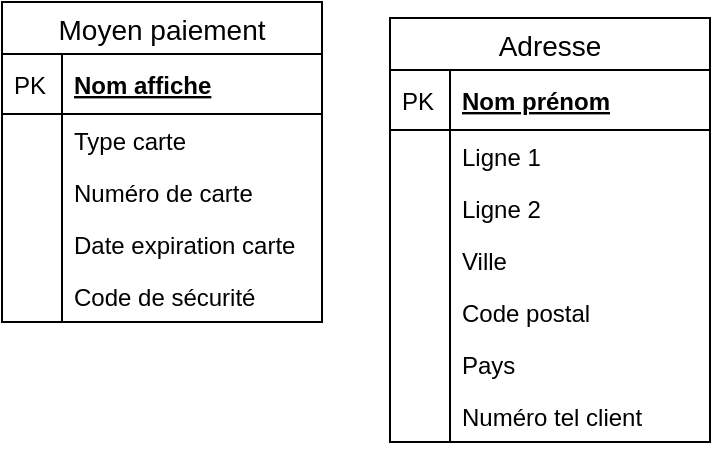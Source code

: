 <mxfile version="12.9.11" type="github">
  <diagram id="b4JocyOjUnilDcrLl7Rw" name="Page-1">
    <mxGraphModel dx="1520" dy="867" grid="1" gridSize="10" guides="1" tooltips="1" connect="1" arrows="1" fold="1" page="1" pageScale="1" pageWidth="827" pageHeight="1169" math="0" shadow="0">
      <root>
        <mxCell id="0" />
        <mxCell id="1" parent="0" />
        <mxCell id="BM6KCVaAMcdC4MpgqQDZ-1" value="Moyen paiement" style="swimlane;fontStyle=0;childLayout=stackLayout;horizontal=1;startSize=26;horizontalStack=0;resizeParent=1;resizeParentMax=0;resizeLast=0;collapsible=1;marginBottom=0;align=center;fontSize=14;" parent="1" vertex="1">
          <mxGeometry x="140" y="250" width="160" height="160" as="geometry" />
        </mxCell>
        <mxCell id="BM6KCVaAMcdC4MpgqQDZ-2" value="Nom affiche" style="shape=partialRectangle;top=0;left=0;right=0;bottom=1;align=left;verticalAlign=middle;fillColor=none;spacingLeft=34;spacingRight=4;overflow=hidden;rotatable=0;points=[[0,0.5],[1,0.5]];portConstraint=eastwest;dropTarget=0;fontStyle=5;fontSize=12;" parent="BM6KCVaAMcdC4MpgqQDZ-1" vertex="1">
          <mxGeometry y="26" width="160" height="30" as="geometry" />
        </mxCell>
        <mxCell id="BM6KCVaAMcdC4MpgqQDZ-3" value="PK" style="shape=partialRectangle;top=0;left=0;bottom=0;fillColor=none;align=left;verticalAlign=middle;spacingLeft=4;spacingRight=4;overflow=hidden;rotatable=0;points=[];portConstraint=eastwest;part=1;fontSize=12;" parent="BM6KCVaAMcdC4MpgqQDZ-2" vertex="1" connectable="0">
          <mxGeometry width="30" height="30" as="geometry" />
        </mxCell>
        <mxCell id="BM6KCVaAMcdC4MpgqQDZ-4" value="Type carte" style="shape=partialRectangle;top=0;left=0;right=0;bottom=0;align=left;verticalAlign=top;fillColor=none;spacingLeft=34;spacingRight=4;overflow=hidden;rotatable=0;points=[[0,0.5],[1,0.5]];portConstraint=eastwest;dropTarget=0;fontSize=12;" parent="BM6KCVaAMcdC4MpgqQDZ-1" vertex="1">
          <mxGeometry y="56" width="160" height="26" as="geometry" />
        </mxCell>
        <mxCell id="BM6KCVaAMcdC4MpgqQDZ-5" value="" style="shape=partialRectangle;top=0;left=0;bottom=0;fillColor=none;align=left;verticalAlign=top;spacingLeft=4;spacingRight=4;overflow=hidden;rotatable=0;points=[];portConstraint=eastwest;part=1;fontSize=12;" parent="BM6KCVaAMcdC4MpgqQDZ-4" vertex="1" connectable="0">
          <mxGeometry width="30" height="26" as="geometry" />
        </mxCell>
        <mxCell id="BM6KCVaAMcdC4MpgqQDZ-6" value="Numéro de carte" style="shape=partialRectangle;top=0;left=0;right=0;bottom=0;align=left;verticalAlign=top;fillColor=none;spacingLeft=34;spacingRight=4;overflow=hidden;rotatable=0;points=[[0,0.5],[1,0.5]];portConstraint=eastwest;dropTarget=0;fontSize=12;" parent="BM6KCVaAMcdC4MpgqQDZ-1" vertex="1">
          <mxGeometry y="82" width="160" height="26" as="geometry" />
        </mxCell>
        <mxCell id="BM6KCVaAMcdC4MpgqQDZ-7" value="" style="shape=partialRectangle;top=0;left=0;bottom=0;fillColor=none;align=left;verticalAlign=top;spacingLeft=4;spacingRight=4;overflow=hidden;rotatable=0;points=[];portConstraint=eastwest;part=1;fontSize=12;" parent="BM6KCVaAMcdC4MpgqQDZ-6" vertex="1" connectable="0">
          <mxGeometry width="30" height="26" as="geometry" />
        </mxCell>
        <mxCell id="BM6KCVaAMcdC4MpgqQDZ-8" value="Date expiration carte" style="shape=partialRectangle;top=0;left=0;right=0;bottom=0;align=left;verticalAlign=top;fillColor=none;spacingLeft=34;spacingRight=4;overflow=hidden;rotatable=0;points=[[0,0.5],[1,0.5]];portConstraint=eastwest;dropTarget=0;fontSize=12;" parent="BM6KCVaAMcdC4MpgqQDZ-1" vertex="1">
          <mxGeometry y="108" width="160" height="26" as="geometry" />
        </mxCell>
        <mxCell id="BM6KCVaAMcdC4MpgqQDZ-9" value="" style="shape=partialRectangle;top=0;left=0;bottom=0;fillColor=none;align=left;verticalAlign=top;spacingLeft=4;spacingRight=4;overflow=hidden;rotatable=0;points=[];portConstraint=eastwest;part=1;fontSize=12;" parent="BM6KCVaAMcdC4MpgqQDZ-8" vertex="1" connectable="0">
          <mxGeometry width="30" height="26" as="geometry" />
        </mxCell>
        <mxCell id="BM6KCVaAMcdC4MpgqQDZ-10" value="Code de sécurité" style="shape=partialRectangle;top=0;left=0;right=0;bottom=0;align=left;verticalAlign=top;fillColor=none;spacingLeft=34;spacingRight=4;overflow=hidden;rotatable=0;points=[[0,0.5],[1,0.5]];portConstraint=eastwest;dropTarget=0;fontSize=12;" parent="BM6KCVaAMcdC4MpgqQDZ-1" vertex="1">
          <mxGeometry y="134" width="160" height="26" as="geometry" />
        </mxCell>
        <mxCell id="BM6KCVaAMcdC4MpgqQDZ-11" value="" style="shape=partialRectangle;top=0;left=0;bottom=0;fillColor=none;align=left;verticalAlign=top;spacingLeft=4;spacingRight=4;overflow=hidden;rotatable=0;points=[];portConstraint=eastwest;part=1;fontSize=12;" parent="BM6KCVaAMcdC4MpgqQDZ-10" vertex="1" connectable="0">
          <mxGeometry width="30" height="26" as="geometry" />
        </mxCell>
        <mxCell id="BM6KCVaAMcdC4MpgqQDZ-12" value="Adresse" style="swimlane;fontStyle=0;childLayout=stackLayout;horizontal=1;startSize=26;horizontalStack=0;resizeParent=1;resizeParentMax=0;resizeLast=0;collapsible=1;marginBottom=0;align=center;fontSize=14;" parent="1" vertex="1">
          <mxGeometry x="334" y="258" width="160" height="212" as="geometry" />
        </mxCell>
        <mxCell id="BM6KCVaAMcdC4MpgqQDZ-13" value="Nom prénom" style="shape=partialRectangle;top=0;left=0;right=0;bottom=1;align=left;verticalAlign=middle;fillColor=none;spacingLeft=34;spacingRight=4;overflow=hidden;rotatable=0;points=[[0,0.5],[1,0.5]];portConstraint=eastwest;dropTarget=0;fontStyle=5;fontSize=12;" parent="BM6KCVaAMcdC4MpgqQDZ-12" vertex="1">
          <mxGeometry y="26" width="160" height="30" as="geometry" />
        </mxCell>
        <mxCell id="BM6KCVaAMcdC4MpgqQDZ-14" value="PK" style="shape=partialRectangle;top=0;left=0;bottom=0;fillColor=none;align=left;verticalAlign=middle;spacingLeft=4;spacingRight=4;overflow=hidden;rotatable=0;points=[];portConstraint=eastwest;part=1;fontSize=12;" parent="BM6KCVaAMcdC4MpgqQDZ-13" vertex="1" connectable="0">
          <mxGeometry width="30" height="30" as="geometry" />
        </mxCell>
        <mxCell id="BM6KCVaAMcdC4MpgqQDZ-15" value="Ligne 1" style="shape=partialRectangle;top=0;left=0;right=0;bottom=0;align=left;verticalAlign=top;fillColor=none;spacingLeft=34;spacingRight=4;overflow=hidden;rotatable=0;points=[[0,0.5],[1,0.5]];portConstraint=eastwest;dropTarget=0;fontSize=12;" parent="BM6KCVaAMcdC4MpgqQDZ-12" vertex="1">
          <mxGeometry y="56" width="160" height="26" as="geometry" />
        </mxCell>
        <mxCell id="BM6KCVaAMcdC4MpgqQDZ-16" value="" style="shape=partialRectangle;top=0;left=0;bottom=0;fillColor=none;align=left;verticalAlign=top;spacingLeft=4;spacingRight=4;overflow=hidden;rotatable=0;points=[];portConstraint=eastwest;part=1;fontSize=12;" parent="BM6KCVaAMcdC4MpgqQDZ-15" vertex="1" connectable="0">
          <mxGeometry width="30" height="26" as="geometry" />
        </mxCell>
        <mxCell id="BM6KCVaAMcdC4MpgqQDZ-17" value="Ligne 2" style="shape=partialRectangle;top=0;left=0;right=0;bottom=0;align=left;verticalAlign=top;fillColor=none;spacingLeft=34;spacingRight=4;overflow=hidden;rotatable=0;points=[[0,0.5],[1,0.5]];portConstraint=eastwest;dropTarget=0;fontSize=12;" parent="BM6KCVaAMcdC4MpgqQDZ-12" vertex="1">
          <mxGeometry y="82" width="160" height="26" as="geometry" />
        </mxCell>
        <mxCell id="BM6KCVaAMcdC4MpgqQDZ-18" value="" style="shape=partialRectangle;top=0;left=0;bottom=0;fillColor=none;align=left;verticalAlign=top;spacingLeft=4;spacingRight=4;overflow=hidden;rotatable=0;points=[];portConstraint=eastwest;part=1;fontSize=12;" parent="BM6KCVaAMcdC4MpgqQDZ-17" vertex="1" connectable="0">
          <mxGeometry width="30" height="26" as="geometry" />
        </mxCell>
        <mxCell id="BM6KCVaAMcdC4MpgqQDZ-19" value="Ville" style="shape=partialRectangle;top=0;left=0;right=0;bottom=0;align=left;verticalAlign=top;fillColor=none;spacingLeft=34;spacingRight=4;overflow=hidden;rotatable=0;points=[[0,0.5],[1,0.5]];portConstraint=eastwest;dropTarget=0;fontSize=12;" parent="BM6KCVaAMcdC4MpgqQDZ-12" vertex="1">
          <mxGeometry y="108" width="160" height="26" as="geometry" />
        </mxCell>
        <mxCell id="BM6KCVaAMcdC4MpgqQDZ-20" value="" style="shape=partialRectangle;top=0;left=0;bottom=0;fillColor=none;align=left;verticalAlign=top;spacingLeft=4;spacingRight=4;overflow=hidden;rotatable=0;points=[];portConstraint=eastwest;part=1;fontSize=12;" parent="BM6KCVaAMcdC4MpgqQDZ-19" vertex="1" connectable="0">
          <mxGeometry width="30" height="26" as="geometry" />
        </mxCell>
        <mxCell id="CU4H_X6bAWHIYcG4jkGl-1" value="Code postal" style="shape=partialRectangle;top=0;left=0;right=0;bottom=0;align=left;verticalAlign=top;fillColor=none;spacingLeft=34;spacingRight=4;overflow=hidden;rotatable=0;points=[[0,0.5],[1,0.5]];portConstraint=eastwest;dropTarget=0;fontSize=12;" vertex="1" parent="BM6KCVaAMcdC4MpgqQDZ-12">
          <mxGeometry y="134" width="160" height="26" as="geometry" />
        </mxCell>
        <mxCell id="CU4H_X6bAWHIYcG4jkGl-2" value="" style="shape=partialRectangle;top=0;left=0;bottom=0;fillColor=none;align=left;verticalAlign=top;spacingLeft=4;spacingRight=4;overflow=hidden;rotatable=0;points=[];portConstraint=eastwest;part=1;fontSize=12;" vertex="1" connectable="0" parent="CU4H_X6bAWHIYcG4jkGl-1">
          <mxGeometry width="30" height="26" as="geometry" />
        </mxCell>
        <mxCell id="CU4H_X6bAWHIYcG4jkGl-3" value="Pays" style="shape=partialRectangle;top=0;left=0;right=0;bottom=0;align=left;verticalAlign=top;fillColor=none;spacingLeft=34;spacingRight=4;overflow=hidden;rotatable=0;points=[[0,0.5],[1,0.5]];portConstraint=eastwest;dropTarget=0;fontSize=12;" vertex="1" parent="BM6KCVaAMcdC4MpgqQDZ-12">
          <mxGeometry y="160" width="160" height="26" as="geometry" />
        </mxCell>
        <mxCell id="CU4H_X6bAWHIYcG4jkGl-4" value="" style="shape=partialRectangle;top=0;left=0;bottom=0;fillColor=none;align=left;verticalAlign=top;spacingLeft=4;spacingRight=4;overflow=hidden;rotatable=0;points=[];portConstraint=eastwest;part=1;fontSize=12;" vertex="1" connectable="0" parent="CU4H_X6bAWHIYcG4jkGl-3">
          <mxGeometry width="30" height="26" as="geometry" />
        </mxCell>
        <mxCell id="CU4H_X6bAWHIYcG4jkGl-5" value="Numéro tel client" style="shape=partialRectangle;top=0;left=0;right=0;bottom=0;align=left;verticalAlign=top;fillColor=none;spacingLeft=34;spacingRight=4;overflow=hidden;rotatable=0;points=[[0,0.5],[1,0.5]];portConstraint=eastwest;dropTarget=0;fontSize=12;" vertex="1" parent="BM6KCVaAMcdC4MpgqQDZ-12">
          <mxGeometry y="186" width="160" height="26" as="geometry" />
        </mxCell>
        <mxCell id="CU4H_X6bAWHIYcG4jkGl-6" value="" style="shape=partialRectangle;top=0;left=0;bottom=0;fillColor=none;align=left;verticalAlign=top;spacingLeft=4;spacingRight=4;overflow=hidden;rotatable=0;points=[];portConstraint=eastwest;part=1;fontSize=12;" vertex="1" connectable="0" parent="CU4H_X6bAWHIYcG4jkGl-5">
          <mxGeometry width="30" height="26" as="geometry" />
        </mxCell>
      </root>
    </mxGraphModel>
  </diagram>
</mxfile>
